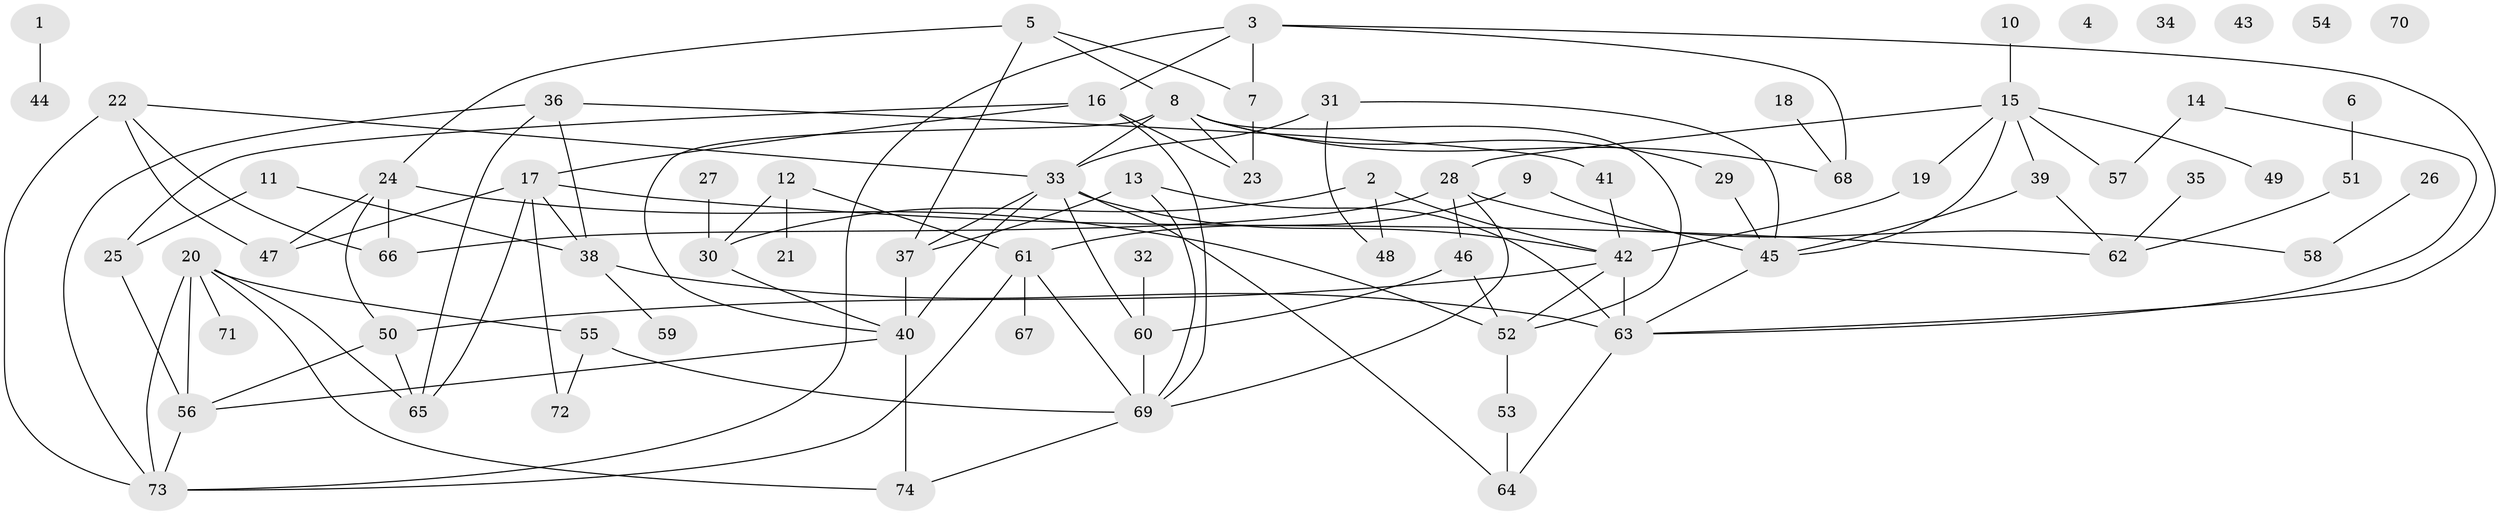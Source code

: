 // Generated by graph-tools (version 1.1) at 2025/13/03/09/25 04:13:01]
// undirected, 74 vertices, 116 edges
graph export_dot {
graph [start="1"]
  node [color=gray90,style=filled];
  1;
  2;
  3;
  4;
  5;
  6;
  7;
  8;
  9;
  10;
  11;
  12;
  13;
  14;
  15;
  16;
  17;
  18;
  19;
  20;
  21;
  22;
  23;
  24;
  25;
  26;
  27;
  28;
  29;
  30;
  31;
  32;
  33;
  34;
  35;
  36;
  37;
  38;
  39;
  40;
  41;
  42;
  43;
  44;
  45;
  46;
  47;
  48;
  49;
  50;
  51;
  52;
  53;
  54;
  55;
  56;
  57;
  58;
  59;
  60;
  61;
  62;
  63;
  64;
  65;
  66;
  67;
  68;
  69;
  70;
  71;
  72;
  73;
  74;
  1 -- 44;
  2 -- 30;
  2 -- 42;
  2 -- 48;
  3 -- 7;
  3 -- 16;
  3 -- 63;
  3 -- 68;
  3 -- 73;
  5 -- 7;
  5 -- 8;
  5 -- 24;
  5 -- 37;
  6 -- 51;
  7 -- 23;
  8 -- 23;
  8 -- 29;
  8 -- 33;
  8 -- 40;
  8 -- 52;
  8 -- 68;
  9 -- 45;
  9 -- 61;
  10 -- 15;
  11 -- 25;
  11 -- 38;
  12 -- 21;
  12 -- 30;
  12 -- 61;
  13 -- 37;
  13 -- 63;
  13 -- 69;
  14 -- 57;
  14 -- 63;
  15 -- 19;
  15 -- 28;
  15 -- 39;
  15 -- 45;
  15 -- 49;
  15 -- 57;
  16 -- 17;
  16 -- 23;
  16 -- 25;
  16 -- 69;
  17 -- 38;
  17 -- 47;
  17 -- 62;
  17 -- 65;
  17 -- 72;
  18 -- 68;
  19 -- 42;
  20 -- 55;
  20 -- 56;
  20 -- 65;
  20 -- 71;
  20 -- 73;
  20 -- 74;
  22 -- 33;
  22 -- 47;
  22 -- 66;
  22 -- 73;
  24 -- 47;
  24 -- 50;
  24 -- 52;
  24 -- 66;
  25 -- 56;
  26 -- 58;
  27 -- 30;
  28 -- 46;
  28 -- 58;
  28 -- 66;
  28 -- 69;
  29 -- 45;
  30 -- 40;
  31 -- 33;
  31 -- 45;
  31 -- 48;
  32 -- 60;
  33 -- 37;
  33 -- 40;
  33 -- 42;
  33 -- 60;
  33 -- 64;
  35 -- 62;
  36 -- 38;
  36 -- 41;
  36 -- 65;
  36 -- 73;
  37 -- 40;
  38 -- 59;
  38 -- 63;
  39 -- 45;
  39 -- 62;
  40 -- 56;
  40 -- 74;
  41 -- 42;
  42 -- 50;
  42 -- 52;
  42 -- 63;
  45 -- 63;
  46 -- 52;
  46 -- 60;
  50 -- 56;
  50 -- 65;
  51 -- 62;
  52 -- 53;
  53 -- 64;
  55 -- 69;
  55 -- 72;
  56 -- 73;
  60 -- 69;
  61 -- 67;
  61 -- 69;
  61 -- 73;
  63 -- 64;
  69 -- 74;
}
